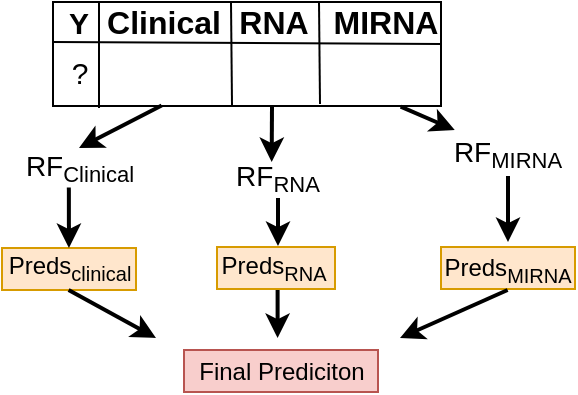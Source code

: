 <mxfile version="12.9.10" type="device"><diagram id="srIvmFoz9NXh2Hf5LhJt" name="Page-1"><mxGraphModel dx="1080" dy="574" grid="0" gridSize="10" guides="1" tooltips="1" connect="1" arrows="1" fold="1" page="0" pageScale="1" pageWidth="827" pageHeight="1169" background="none" math="0" shadow="0"><root><mxCell id="0"/><mxCell id="1" parent="0"/><mxCell id="hwodfhCnMcVOte6X_ky2-134" value="" style="rounded=0;whiteSpace=wrap;html=1;fillColor=#ffe6cc;strokeColor=#d79b00;" parent="1" vertex="1"><mxGeometry x="595.5" y="299.5" width="67" height="21" as="geometry"/></mxCell><mxCell id="hwodfhCnMcVOte6X_ky2-133" value="" style="rounded=0;whiteSpace=wrap;html=1;fillColor=#ffe6cc;strokeColor=#d79b00;" parent="1" vertex="1"><mxGeometry x="483.5" y="299.5" width="59" height="21" as="geometry"/></mxCell><mxCell id="hwodfhCnMcVOte6X_ky2-132" value="" style="rounded=0;whiteSpace=wrap;html=1;fillColor=#ffe6cc;strokeColor=#d79b00;" parent="1" vertex="1"><mxGeometry x="376" y="300" width="67" height="21" as="geometry"/></mxCell><mxCell id="h1NsKyLrpvIDKa2n1plL-40" value="" style="rounded=0;whiteSpace=wrap;html=1;" parent="1" vertex="1"><mxGeometry x="401.5" y="177" width="194" height="52" as="geometry"/></mxCell><mxCell id="h1NsKyLrpvIDKa2n1plL-41" value="" style="endArrow=none;html=1;exitX=0;exitY=1;exitDx=0;exitDy=0;" parent="1" source="h1NsKyLrpvIDKa2n1plL-43" edge="1"><mxGeometry width="50" height="50" relative="1" as="geometry"><mxPoint x="401.5" y="87" as="sourcePoint"/><mxPoint x="595.5" y="198" as="targetPoint"/></mxGeometry></mxCell><mxCell id="h1NsKyLrpvIDKa2n1plL-43" value="&lt;font style=&quot;font-size: 15px&quot;&gt;&lt;b&gt;Y&lt;/b&gt;&lt;/font&gt;" style="text;html=1;strokeColor=none;fillColor=none;align=center;verticalAlign=middle;whiteSpace=wrap;rounded=0;" parent="1" vertex="1"><mxGeometry x="401.5" y="177.5" width="25" height="19.5" as="geometry"/></mxCell><mxCell id="h1NsKyLrpvIDKa2n1plL-44" value="&lt;font style=&quot;font-size: 16px&quot;&gt;&lt;b&gt;Clinical&lt;/b&gt;&lt;/font&gt;" style="text;html=1;strokeColor=none;fillColor=none;align=center;verticalAlign=middle;whiteSpace=wrap;rounded=0;" parent="1" vertex="1"><mxGeometry x="431.5" y="177" width="50" height="20" as="geometry"/></mxCell><mxCell id="h1NsKyLrpvIDKa2n1plL-47" value="&lt;font style=&quot;font-size: 16px&quot;&gt;&lt;b&gt;MIRNA&lt;/b&gt;&lt;/font&gt;" style="text;html=1;strokeColor=none;fillColor=none;align=center;verticalAlign=middle;whiteSpace=wrap;rounded=0;" parent="1" vertex="1"><mxGeometry x="542.5" y="177" width="50" height="20" as="geometry"/></mxCell><mxCell id="h1NsKyLrpvIDKa2n1plL-49" value="&lt;font style=&quot;font-size: 16px&quot;&gt;&lt;b&gt;RNA&lt;/b&gt;&lt;/font&gt;" style="text;html=1;strokeColor=none;fillColor=none;align=center;verticalAlign=middle;whiteSpace=wrap;rounded=0;" parent="1" vertex="1"><mxGeometry x="486.5" y="177" width="50" height="20" as="geometry"/></mxCell><mxCell id="h1NsKyLrpvIDKa2n1plL-50" value="" style="endArrow=none;html=1;" parent="1" edge="1"><mxGeometry width="50" height="50" relative="1" as="geometry"><mxPoint x="424.5" y="230" as="sourcePoint"/><mxPoint x="424.5" y="177" as="targetPoint"/></mxGeometry></mxCell><mxCell id="h1NsKyLrpvIDKa2n1plL-53" value="" style="endArrow=none;html=1;entryX=0.75;entryY=0;entryDx=0;entryDy=0;" parent="1" edge="1"><mxGeometry width="50" height="50" relative="1" as="geometry"><mxPoint x="491" y="228.5" as="sourcePoint"/><mxPoint x="490.5" y="177.5" as="targetPoint"/></mxGeometry></mxCell><mxCell id="h1NsKyLrpvIDKa2n1plL-65" value="" style="shape=image;html=1;verticalAlign=top;verticalLabelPosition=bottom;labelBackgroundColor=#ffffff;imageAspect=0;aspect=fixed;image=https://cdn0.iconfinder.com/data/icons/google-material-design-3-0/48/ic_done_48px-128.png" parent="1" vertex="1"><mxGeometry x="447.5" y="203" width="18" height="18" as="geometry"/></mxCell><mxCell id="hwodfhCnMcVOte6X_ky2-105" value="" style="shape=image;html=1;verticalAlign=top;verticalLabelPosition=bottom;labelBackgroundColor=#ffffff;imageAspect=0;aspect=fixed;image=https://cdn0.iconfinder.com/data/icons/google-material-design-3-0/48/ic_done_48px-128.png" parent="1" vertex="1"><mxGeometry x="499.5" y="203" width="18" height="18" as="geometry"/></mxCell><mxCell id="hwodfhCnMcVOte6X_ky2-106" value="" style="shape=image;html=1;verticalAlign=top;verticalLabelPosition=bottom;labelBackgroundColor=#ffffff;imageAspect=0;aspect=fixed;image=https://cdn0.iconfinder.com/data/icons/google-material-design-3-0/48/ic_done_48px-128.png" parent="1" vertex="1"><mxGeometry x="558.5" y="202" width="18" height="18" as="geometry"/></mxCell><mxCell id="hwodfhCnMcVOte6X_ky2-107" value="&lt;font style=&quot;font-size: 15px&quot;&gt;?&lt;/font&gt;" style="text;html=1;strokeColor=none;fillColor=none;align=center;verticalAlign=middle;whiteSpace=wrap;rounded=0;" parent="1" vertex="1"><mxGeometry x="394.5" y="202" width="40" height="20" as="geometry"/></mxCell><mxCell id="hwodfhCnMcVOte6X_ky2-108" value="" style="endArrow=none;html=1;entryX=0.75;entryY=0;entryDx=0;entryDy=0;" parent="1" edge="1"><mxGeometry width="50" height="50" relative="1" as="geometry"><mxPoint x="535" y="228" as="sourcePoint"/><mxPoint x="534.5" y="177" as="targetPoint"/></mxGeometry></mxCell><mxCell id="hwodfhCnMcVOte6X_ky2-110" value="&lt;font&gt;&lt;span style=&quot;font-size: 14px&quot;&gt;RF&lt;/span&gt;&lt;sub&gt;&lt;font style=&quot;font-size: 11px&quot;&gt;Clinical&lt;/font&gt;&lt;/sub&gt;&lt;/font&gt;" style="text;html=1;strokeColor=none;fillColor=none;align=center;verticalAlign=middle;whiteSpace=wrap;rounded=0;" parent="1" vertex="1"><mxGeometry x="394.5" y="250" width="40" height="20" as="geometry"/></mxCell><mxCell id="hwodfhCnMcVOte6X_ky2-112" value="&lt;font style=&quot;font-size: 14px&quot;&gt;RF&lt;/font&gt;&lt;sub&gt;&lt;font style=&quot;font-size: 11px&quot;&gt;MIRNA&lt;/font&gt;&lt;/sub&gt;" style="text;html=1;strokeColor=none;fillColor=none;align=center;verticalAlign=middle;whiteSpace=wrap;rounded=0;" parent="1" vertex="1"><mxGeometry x="600" y="241" width="58" height="23" as="geometry"/></mxCell><mxCell id="hwodfhCnMcVOte6X_ky2-113" value="&lt;font&gt;&lt;span style=&quot;font-size: 14px&quot;&gt;RF&lt;/span&gt;&lt;sub&gt;&lt;font style=&quot;font-size: 11px&quot;&gt;RNA&lt;/font&gt;&lt;/sub&gt;&lt;/font&gt;" style="text;html=1;strokeColor=none;fillColor=none;align=center;verticalAlign=middle;whiteSpace=wrap;rounded=0;" parent="1" vertex="1"><mxGeometry x="494" y="255" width="40" height="20" as="geometry"/></mxCell><mxCell id="hwodfhCnMcVOte6X_ky2-122" value="&lt;span style=&quot;font-size: 12px&quot;&gt;Preds&lt;/span&gt;&lt;sub&gt;clinical&lt;/sub&gt;" style="text;html=1;strokeColor=none;fillColor=none;align=center;verticalAlign=middle;whiteSpace=wrap;rounded=0;" parent="1" vertex="1"><mxGeometry x="389.5" y="300" width="40" height="20" as="geometry"/></mxCell><mxCell id="hwodfhCnMcVOte6X_ky2-124" value="&lt;span style=&quot;font-size: 12px&quot;&gt;Preds&lt;/span&gt;&lt;sub&gt;RNA&lt;/sub&gt;" style="text;html=1;strokeColor=none;fillColor=none;align=center;verticalAlign=middle;whiteSpace=wrap;rounded=0;" parent="1" vertex="1"><mxGeometry x="491.5" y="300" width="40" height="20" as="geometry"/></mxCell><mxCell id="hwodfhCnMcVOte6X_ky2-125" value="&lt;span style=&quot;font-size: 12px&quot;&gt;Preds&lt;/span&gt;&lt;sub&gt;MIRNA&lt;/sub&gt;" style="text;html=1;strokeColor=none;fillColor=none;align=center;verticalAlign=middle;whiteSpace=wrap;rounded=0;" parent="1" vertex="1"><mxGeometry x="609" y="300.5" width="40" height="20" as="geometry"/></mxCell><mxCell id="hwodfhCnMcVOte6X_ky2-129" value="" style="endArrow=classic;html=1;shadow=0;strokeWidth=2;exitX=0.28;exitY=0.996;exitDx=0;exitDy=0;exitPerimeter=0;entryX=0.5;entryY=0;entryDx=0;entryDy=0;" parent="1" source="h1NsKyLrpvIDKa2n1plL-40" target="hwodfhCnMcVOte6X_ky2-110" edge="1"><mxGeometry width="50" height="50" relative="1" as="geometry"><mxPoint x="418" y="402" as="sourcePoint"/><mxPoint x="415" y="247" as="targetPoint"/></mxGeometry></mxCell><mxCell id="hwodfhCnMcVOte6X_ky2-130" value="" style="endArrow=classic;html=1;shadow=0;strokeWidth=2;entryX=0.421;entryY=0.1;entryDx=0;entryDy=0;entryPerimeter=0;" parent="1" target="hwodfhCnMcVOte6X_ky2-113" edge="1"><mxGeometry width="50" height="50" relative="1" as="geometry"><mxPoint x="511" y="229" as="sourcePoint"/><mxPoint x="436" y="252" as="targetPoint"/></mxGeometry></mxCell><mxCell id="hwodfhCnMcVOte6X_ky2-131" value="" style="endArrow=classic;html=1;shadow=0;strokeWidth=2;exitX=0.896;exitY=1.006;exitDx=0;exitDy=0;exitPerimeter=0;" parent="1" source="h1NsKyLrpvIDKa2n1plL-40" target="hwodfhCnMcVOte6X_ky2-112" edge="1"><mxGeometry width="50" height="50" relative="1" as="geometry"><mxPoint x="652" y="230" as="sourcePoint"/><mxPoint x="512.84" y="260" as="targetPoint"/></mxGeometry></mxCell><mxCell id="hwodfhCnMcVOte6X_ky2-137" value="" style="endArrow=classic;html=1;shadow=0;strokeWidth=2;exitX=0.373;exitY=0.99;exitDx=0;exitDy=0;exitPerimeter=0;" parent="1" source="hwodfhCnMcVOte6X_ky2-110" target="hwodfhCnMcVOte6X_ky2-122" edge="1"><mxGeometry width="50" height="50" relative="1" as="geometry"><mxPoint x="418" y="402" as="sourcePoint"/><mxPoint x="468" y="352" as="targetPoint"/></mxGeometry></mxCell><mxCell id="hwodfhCnMcVOte6X_ky2-138" value="" style="endArrow=classic;html=1;shadow=0;strokeWidth=2;exitX=0.5;exitY=1;exitDx=0;exitDy=0;" parent="1" source="hwodfhCnMcVOte6X_ky2-113" edge="1"><mxGeometry width="50" height="50" relative="1" as="geometry"><mxPoint x="505.8" y="285" as="sourcePoint"/><mxPoint x="514" y="299" as="targetPoint"/></mxGeometry></mxCell><mxCell id="hwodfhCnMcVOte6X_ky2-139" value="" style="endArrow=classic;html=1;shadow=0;strokeWidth=2;exitX=0.5;exitY=1;exitDx=0;exitDy=0;" parent="1" source="hwodfhCnMcVOte6X_ky2-112" edge="1"><mxGeometry width="50" height="50" relative="1" as="geometry"><mxPoint x="571.8" y="285" as="sourcePoint"/><mxPoint x="629" y="297" as="targetPoint"/></mxGeometry></mxCell><mxCell id="HVMwX5L0uLjzEA-ADpWZ-2" value="" style="endArrow=classic;html=1;shadow=0;strokeWidth=2;exitX=0.373;exitY=0.99;exitDx=0;exitDy=0;exitPerimeter=0;" edge="1" parent="1"><mxGeometry width="50" height="50" relative="1" as="geometry"><mxPoint x="409.3" y="321.0" as="sourcePoint"/><mxPoint x="453" y="345" as="targetPoint"/></mxGeometry></mxCell><mxCell id="HVMwX5L0uLjzEA-ADpWZ-3" value="" style="endArrow=classic;html=1;shadow=0;strokeWidth=2;exitX=0.5;exitY=1;exitDx=0;exitDy=0;" edge="1" parent="1"><mxGeometry width="50" height="50" relative="1" as="geometry"><mxPoint x="513.8" y="321" as="sourcePoint"/><mxPoint x="513.8" y="345" as="targetPoint"/></mxGeometry></mxCell><mxCell id="HVMwX5L0uLjzEA-ADpWZ-4" value="" style="endArrow=classic;html=1;shadow=0;strokeWidth=2;exitX=0.5;exitY=1;exitDx=0;exitDy=0;" edge="1" parent="1"><mxGeometry width="50" height="50" relative="1" as="geometry"><mxPoint x="628.8" y="321" as="sourcePoint"/><mxPoint x="575" y="345" as="targetPoint"/></mxGeometry></mxCell><mxCell id="HVMwX5L0uLjzEA-ADpWZ-5" value="" style="rounded=0;whiteSpace=wrap;html=1;fillColor=#f8cecc;strokeColor=#b85450;" vertex="1" parent="1"><mxGeometry x="467" y="351" width="97" height="21" as="geometry"/></mxCell><mxCell id="HVMwX5L0uLjzEA-ADpWZ-6" value="Final Prediciton" style="text;html=1;strokeColor=none;fillColor=none;align=center;verticalAlign=middle;whiteSpace=wrap;rounded=0;" vertex="1" parent="1"><mxGeometry x="473" y="351.5" width="85.5" height="20" as="geometry"/></mxCell></root></mxGraphModel></diagram></mxfile>